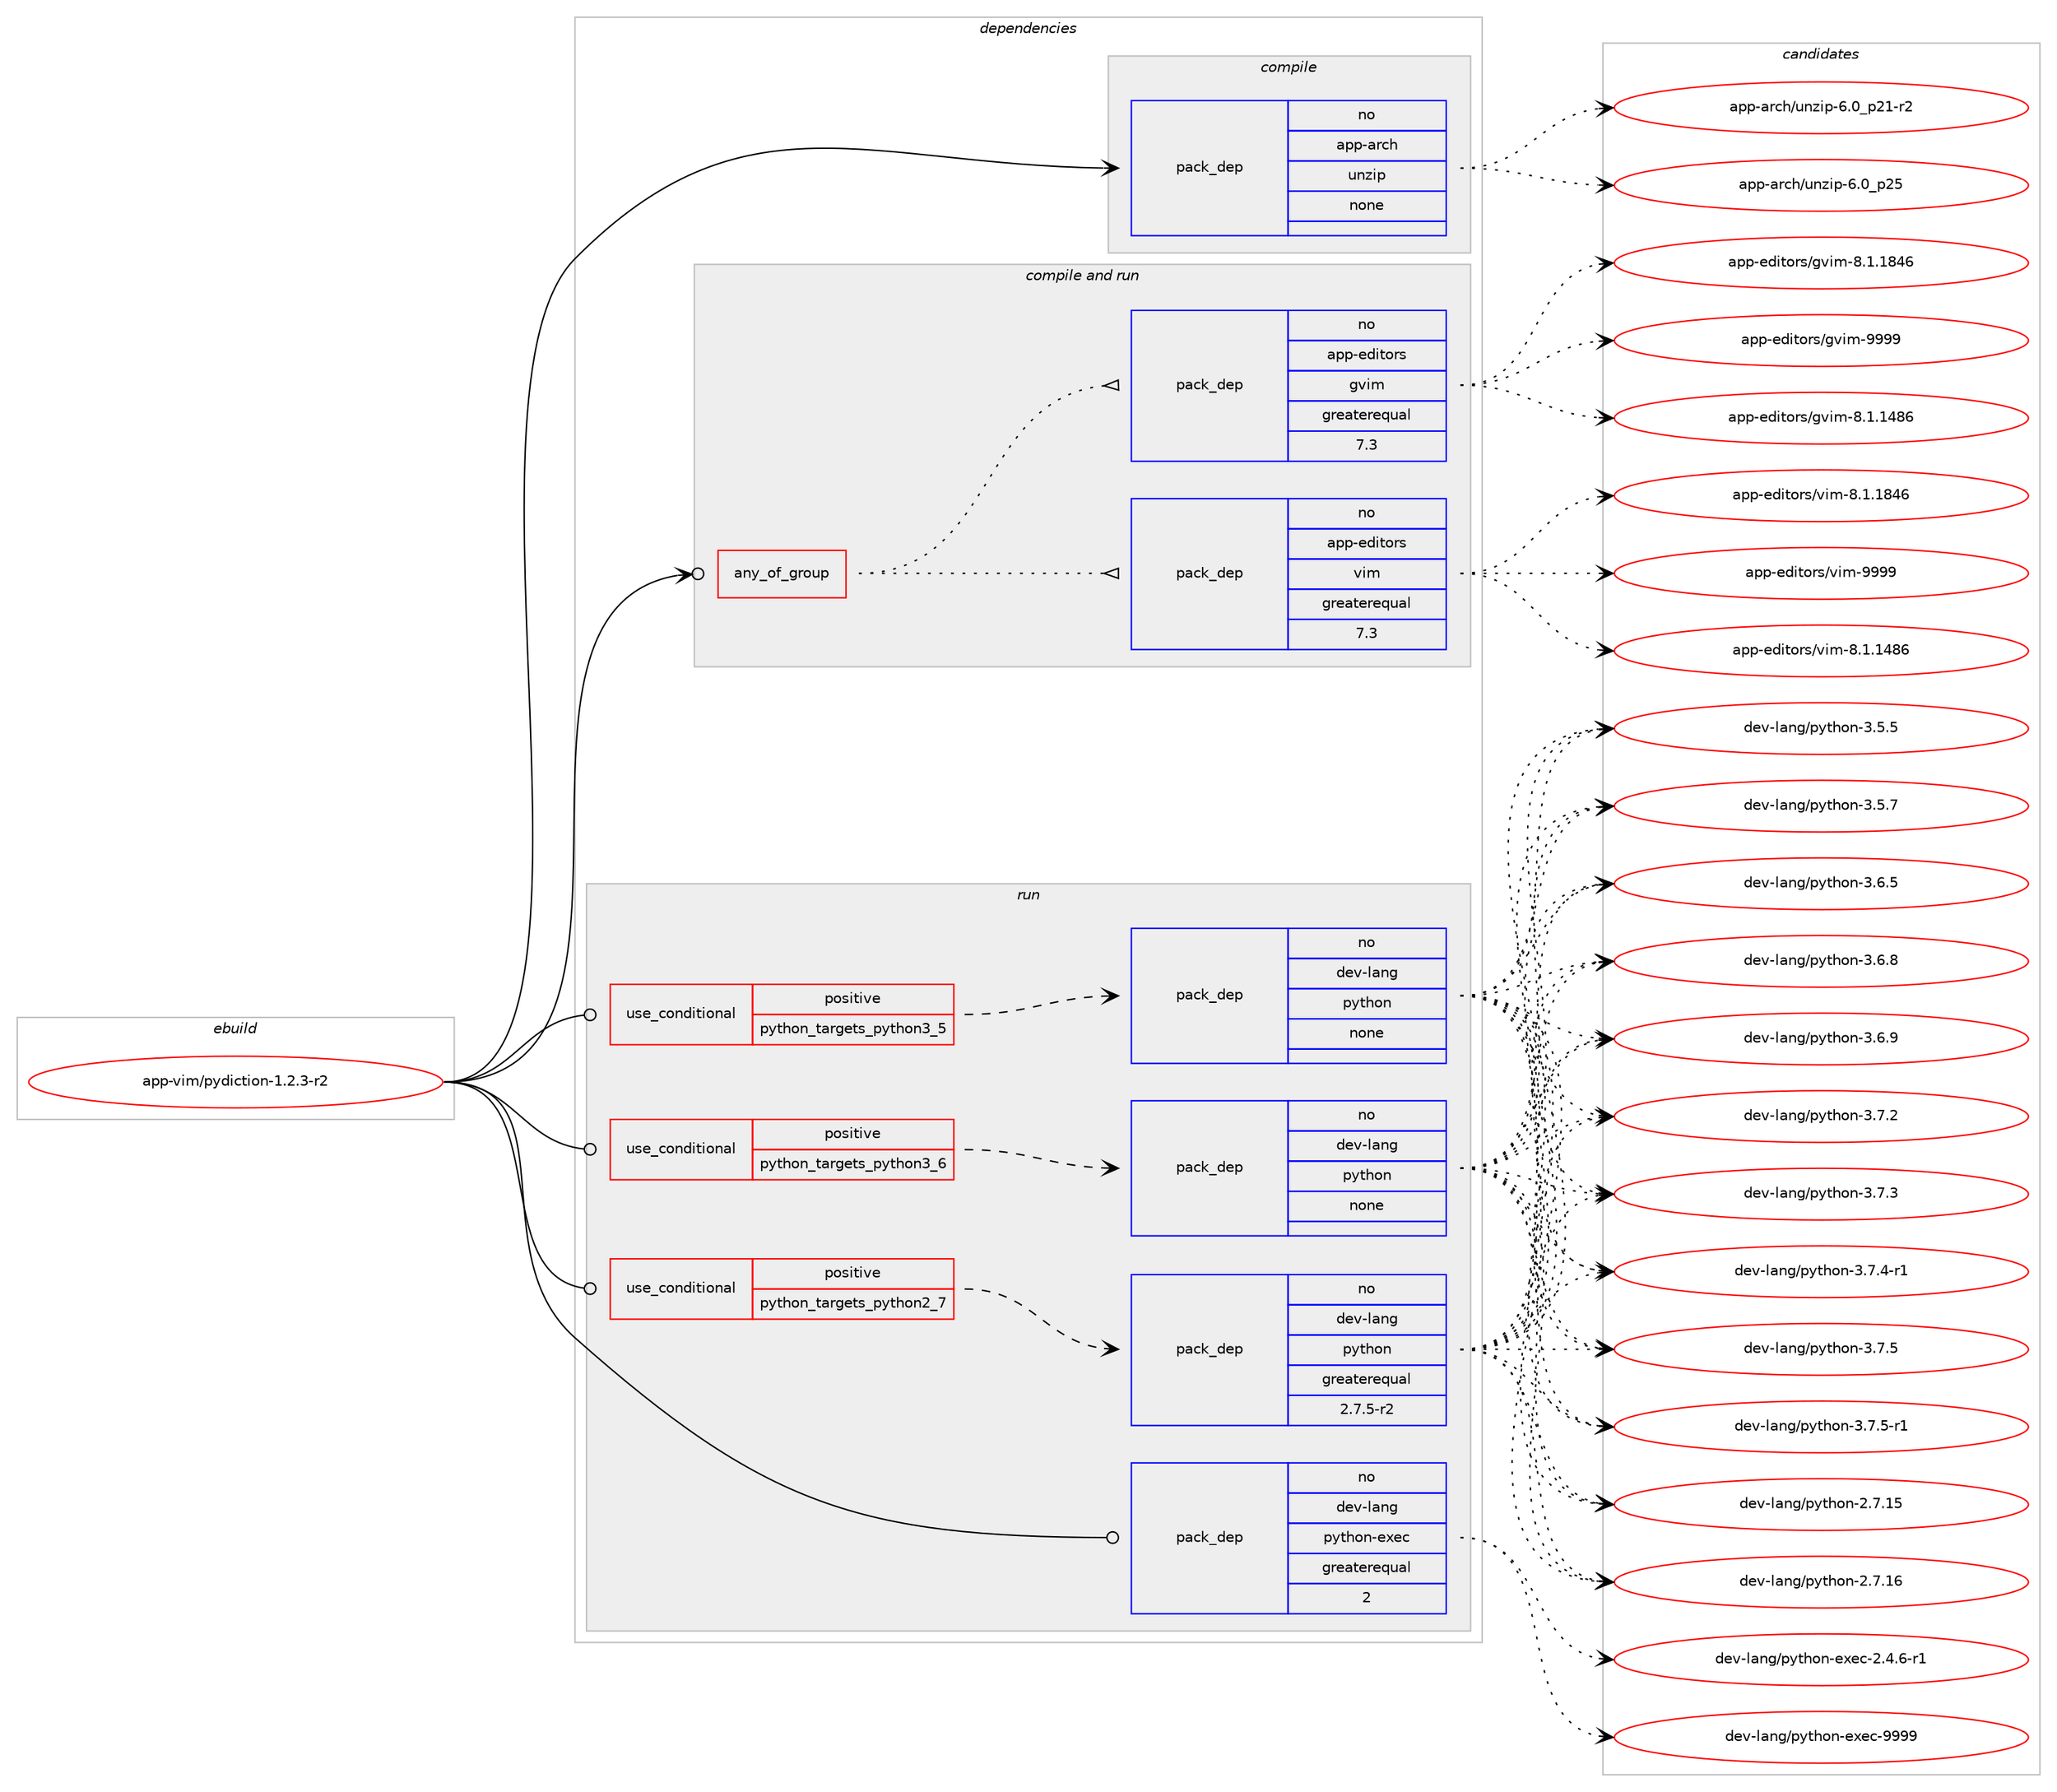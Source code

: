 digraph prolog {

# *************
# Graph options
# *************

newrank=true;
concentrate=true;
compound=true;
graph [rankdir=LR,fontname=Helvetica,fontsize=10,ranksep=1.5];#, ranksep=2.5, nodesep=0.2];
edge  [arrowhead=vee];
node  [fontname=Helvetica,fontsize=10];

# **********
# The ebuild
# **********

subgraph cluster_leftcol {
color=gray;
rank=same;
label=<<i>ebuild</i>>;
id [label="app-vim/pydiction-1.2.3-r2", color=red, width=4, href="../app-vim/pydiction-1.2.3-r2.svg"];
}

# ****************
# The dependencies
# ****************

subgraph cluster_midcol {
color=gray;
label=<<i>dependencies</i>>;
subgraph cluster_compile {
fillcolor="#eeeeee";
style=filled;
label=<<i>compile</i>>;
subgraph pack382477 {
dependency514146 [label=<<TABLE BORDER="0" CELLBORDER="1" CELLSPACING="0" CELLPADDING="4" WIDTH="220"><TR><TD ROWSPAN="6" CELLPADDING="30">pack_dep</TD></TR><TR><TD WIDTH="110">no</TD></TR><TR><TD>app-arch</TD></TR><TR><TD>unzip</TD></TR><TR><TD>none</TD></TR><TR><TD></TD></TR></TABLE>>, shape=none, color=blue];
}
id:e -> dependency514146:w [weight=20,style="solid",arrowhead="vee"];
}
subgraph cluster_compileandrun {
fillcolor="#eeeeee";
style=filled;
label=<<i>compile and run</i>>;
subgraph any9124 {
dependency514147 [label=<<TABLE BORDER="0" CELLBORDER="1" CELLSPACING="0" CELLPADDING="4"><TR><TD CELLPADDING="10">any_of_group</TD></TR></TABLE>>, shape=none, color=red];subgraph pack382478 {
dependency514148 [label=<<TABLE BORDER="0" CELLBORDER="1" CELLSPACING="0" CELLPADDING="4" WIDTH="220"><TR><TD ROWSPAN="6" CELLPADDING="30">pack_dep</TD></TR><TR><TD WIDTH="110">no</TD></TR><TR><TD>app-editors</TD></TR><TR><TD>vim</TD></TR><TR><TD>greaterequal</TD></TR><TR><TD>7.3</TD></TR></TABLE>>, shape=none, color=blue];
}
dependency514147:e -> dependency514148:w [weight=20,style="dotted",arrowhead="oinv"];
subgraph pack382479 {
dependency514149 [label=<<TABLE BORDER="0" CELLBORDER="1" CELLSPACING="0" CELLPADDING="4" WIDTH="220"><TR><TD ROWSPAN="6" CELLPADDING="30">pack_dep</TD></TR><TR><TD WIDTH="110">no</TD></TR><TR><TD>app-editors</TD></TR><TR><TD>gvim</TD></TR><TR><TD>greaterequal</TD></TR><TR><TD>7.3</TD></TR></TABLE>>, shape=none, color=blue];
}
dependency514147:e -> dependency514149:w [weight=20,style="dotted",arrowhead="oinv"];
}
id:e -> dependency514147:w [weight=20,style="solid",arrowhead="odotvee"];
}
subgraph cluster_run {
fillcolor="#eeeeee";
style=filled;
label=<<i>run</i>>;
subgraph cond122217 {
dependency514150 [label=<<TABLE BORDER="0" CELLBORDER="1" CELLSPACING="0" CELLPADDING="4"><TR><TD ROWSPAN="3" CELLPADDING="10">use_conditional</TD></TR><TR><TD>positive</TD></TR><TR><TD>python_targets_python2_7</TD></TR></TABLE>>, shape=none, color=red];
subgraph pack382480 {
dependency514151 [label=<<TABLE BORDER="0" CELLBORDER="1" CELLSPACING="0" CELLPADDING="4" WIDTH="220"><TR><TD ROWSPAN="6" CELLPADDING="30">pack_dep</TD></TR><TR><TD WIDTH="110">no</TD></TR><TR><TD>dev-lang</TD></TR><TR><TD>python</TD></TR><TR><TD>greaterequal</TD></TR><TR><TD>2.7.5-r2</TD></TR></TABLE>>, shape=none, color=blue];
}
dependency514150:e -> dependency514151:w [weight=20,style="dashed",arrowhead="vee"];
}
id:e -> dependency514150:w [weight=20,style="solid",arrowhead="odot"];
subgraph cond122218 {
dependency514152 [label=<<TABLE BORDER="0" CELLBORDER="1" CELLSPACING="0" CELLPADDING="4"><TR><TD ROWSPAN="3" CELLPADDING="10">use_conditional</TD></TR><TR><TD>positive</TD></TR><TR><TD>python_targets_python3_5</TD></TR></TABLE>>, shape=none, color=red];
subgraph pack382481 {
dependency514153 [label=<<TABLE BORDER="0" CELLBORDER="1" CELLSPACING="0" CELLPADDING="4" WIDTH="220"><TR><TD ROWSPAN="6" CELLPADDING="30">pack_dep</TD></TR><TR><TD WIDTH="110">no</TD></TR><TR><TD>dev-lang</TD></TR><TR><TD>python</TD></TR><TR><TD>none</TD></TR><TR><TD></TD></TR></TABLE>>, shape=none, color=blue];
}
dependency514152:e -> dependency514153:w [weight=20,style="dashed",arrowhead="vee"];
}
id:e -> dependency514152:w [weight=20,style="solid",arrowhead="odot"];
subgraph cond122219 {
dependency514154 [label=<<TABLE BORDER="0" CELLBORDER="1" CELLSPACING="0" CELLPADDING="4"><TR><TD ROWSPAN="3" CELLPADDING="10">use_conditional</TD></TR><TR><TD>positive</TD></TR><TR><TD>python_targets_python3_6</TD></TR></TABLE>>, shape=none, color=red];
subgraph pack382482 {
dependency514155 [label=<<TABLE BORDER="0" CELLBORDER="1" CELLSPACING="0" CELLPADDING="4" WIDTH="220"><TR><TD ROWSPAN="6" CELLPADDING="30">pack_dep</TD></TR><TR><TD WIDTH="110">no</TD></TR><TR><TD>dev-lang</TD></TR><TR><TD>python</TD></TR><TR><TD>none</TD></TR><TR><TD></TD></TR></TABLE>>, shape=none, color=blue];
}
dependency514154:e -> dependency514155:w [weight=20,style="dashed",arrowhead="vee"];
}
id:e -> dependency514154:w [weight=20,style="solid",arrowhead="odot"];
subgraph pack382483 {
dependency514156 [label=<<TABLE BORDER="0" CELLBORDER="1" CELLSPACING="0" CELLPADDING="4" WIDTH="220"><TR><TD ROWSPAN="6" CELLPADDING="30">pack_dep</TD></TR><TR><TD WIDTH="110">no</TD></TR><TR><TD>dev-lang</TD></TR><TR><TD>python-exec</TD></TR><TR><TD>greaterequal</TD></TR><TR><TD>2</TD></TR></TABLE>>, shape=none, color=blue];
}
id:e -> dependency514156:w [weight=20,style="solid",arrowhead="odot"];
}
}

# **************
# The candidates
# **************

subgraph cluster_choices {
rank=same;
color=gray;
label=<<i>candidates</i>>;

subgraph choice382477 {
color=black;
nodesep=1;
choice9711211245971149910447117110122105112455446489511250494511450 [label="app-arch/unzip-6.0_p21-r2", color=red, width=4,href="../app-arch/unzip-6.0_p21-r2.svg"];
choice971121124597114991044711711012210511245544648951125053 [label="app-arch/unzip-6.0_p25", color=red, width=4,href="../app-arch/unzip-6.0_p25.svg"];
dependency514146:e -> choice9711211245971149910447117110122105112455446489511250494511450:w [style=dotted,weight="100"];
dependency514146:e -> choice971121124597114991044711711012210511245544648951125053:w [style=dotted,weight="100"];
}
subgraph choice382478 {
color=black;
nodesep=1;
choice971121124510110010511611111411547118105109455646494649525654 [label="app-editors/vim-8.1.1486", color=red, width=4,href="../app-editors/vim-8.1.1486.svg"];
choice971121124510110010511611111411547118105109455646494649565254 [label="app-editors/vim-8.1.1846", color=red, width=4,href="../app-editors/vim-8.1.1846.svg"];
choice9711211245101100105116111114115471181051094557575757 [label="app-editors/vim-9999", color=red, width=4,href="../app-editors/vim-9999.svg"];
dependency514148:e -> choice971121124510110010511611111411547118105109455646494649525654:w [style=dotted,weight="100"];
dependency514148:e -> choice971121124510110010511611111411547118105109455646494649565254:w [style=dotted,weight="100"];
dependency514148:e -> choice9711211245101100105116111114115471181051094557575757:w [style=dotted,weight="100"];
}
subgraph choice382479 {
color=black;
nodesep=1;
choice971121124510110010511611111411547103118105109455646494649525654 [label="app-editors/gvim-8.1.1486", color=red, width=4,href="../app-editors/gvim-8.1.1486.svg"];
choice971121124510110010511611111411547103118105109455646494649565254 [label="app-editors/gvim-8.1.1846", color=red, width=4,href="../app-editors/gvim-8.1.1846.svg"];
choice9711211245101100105116111114115471031181051094557575757 [label="app-editors/gvim-9999", color=red, width=4,href="../app-editors/gvim-9999.svg"];
dependency514149:e -> choice971121124510110010511611111411547103118105109455646494649525654:w [style=dotted,weight="100"];
dependency514149:e -> choice971121124510110010511611111411547103118105109455646494649565254:w [style=dotted,weight="100"];
dependency514149:e -> choice9711211245101100105116111114115471031181051094557575757:w [style=dotted,weight="100"];
}
subgraph choice382480 {
color=black;
nodesep=1;
choice10010111845108971101034711212111610411111045504655464953 [label="dev-lang/python-2.7.15", color=red, width=4,href="../dev-lang/python-2.7.15.svg"];
choice10010111845108971101034711212111610411111045504655464954 [label="dev-lang/python-2.7.16", color=red, width=4,href="../dev-lang/python-2.7.16.svg"];
choice100101118451089711010347112121116104111110455146534653 [label="dev-lang/python-3.5.5", color=red, width=4,href="../dev-lang/python-3.5.5.svg"];
choice100101118451089711010347112121116104111110455146534655 [label="dev-lang/python-3.5.7", color=red, width=4,href="../dev-lang/python-3.5.7.svg"];
choice100101118451089711010347112121116104111110455146544653 [label="dev-lang/python-3.6.5", color=red, width=4,href="../dev-lang/python-3.6.5.svg"];
choice100101118451089711010347112121116104111110455146544656 [label="dev-lang/python-3.6.8", color=red, width=4,href="../dev-lang/python-3.6.8.svg"];
choice100101118451089711010347112121116104111110455146544657 [label="dev-lang/python-3.6.9", color=red, width=4,href="../dev-lang/python-3.6.9.svg"];
choice100101118451089711010347112121116104111110455146554650 [label="dev-lang/python-3.7.2", color=red, width=4,href="../dev-lang/python-3.7.2.svg"];
choice100101118451089711010347112121116104111110455146554651 [label="dev-lang/python-3.7.3", color=red, width=4,href="../dev-lang/python-3.7.3.svg"];
choice1001011184510897110103471121211161041111104551465546524511449 [label="dev-lang/python-3.7.4-r1", color=red, width=4,href="../dev-lang/python-3.7.4-r1.svg"];
choice100101118451089711010347112121116104111110455146554653 [label="dev-lang/python-3.7.5", color=red, width=4,href="../dev-lang/python-3.7.5.svg"];
choice1001011184510897110103471121211161041111104551465546534511449 [label="dev-lang/python-3.7.5-r1", color=red, width=4,href="../dev-lang/python-3.7.5-r1.svg"];
dependency514151:e -> choice10010111845108971101034711212111610411111045504655464953:w [style=dotted,weight="100"];
dependency514151:e -> choice10010111845108971101034711212111610411111045504655464954:w [style=dotted,weight="100"];
dependency514151:e -> choice100101118451089711010347112121116104111110455146534653:w [style=dotted,weight="100"];
dependency514151:e -> choice100101118451089711010347112121116104111110455146534655:w [style=dotted,weight="100"];
dependency514151:e -> choice100101118451089711010347112121116104111110455146544653:w [style=dotted,weight="100"];
dependency514151:e -> choice100101118451089711010347112121116104111110455146544656:w [style=dotted,weight="100"];
dependency514151:e -> choice100101118451089711010347112121116104111110455146544657:w [style=dotted,weight="100"];
dependency514151:e -> choice100101118451089711010347112121116104111110455146554650:w [style=dotted,weight="100"];
dependency514151:e -> choice100101118451089711010347112121116104111110455146554651:w [style=dotted,weight="100"];
dependency514151:e -> choice1001011184510897110103471121211161041111104551465546524511449:w [style=dotted,weight="100"];
dependency514151:e -> choice100101118451089711010347112121116104111110455146554653:w [style=dotted,weight="100"];
dependency514151:e -> choice1001011184510897110103471121211161041111104551465546534511449:w [style=dotted,weight="100"];
}
subgraph choice382481 {
color=black;
nodesep=1;
choice10010111845108971101034711212111610411111045504655464953 [label="dev-lang/python-2.7.15", color=red, width=4,href="../dev-lang/python-2.7.15.svg"];
choice10010111845108971101034711212111610411111045504655464954 [label="dev-lang/python-2.7.16", color=red, width=4,href="../dev-lang/python-2.7.16.svg"];
choice100101118451089711010347112121116104111110455146534653 [label="dev-lang/python-3.5.5", color=red, width=4,href="../dev-lang/python-3.5.5.svg"];
choice100101118451089711010347112121116104111110455146534655 [label="dev-lang/python-3.5.7", color=red, width=4,href="../dev-lang/python-3.5.7.svg"];
choice100101118451089711010347112121116104111110455146544653 [label="dev-lang/python-3.6.5", color=red, width=4,href="../dev-lang/python-3.6.5.svg"];
choice100101118451089711010347112121116104111110455146544656 [label="dev-lang/python-3.6.8", color=red, width=4,href="../dev-lang/python-3.6.8.svg"];
choice100101118451089711010347112121116104111110455146544657 [label="dev-lang/python-3.6.9", color=red, width=4,href="../dev-lang/python-3.6.9.svg"];
choice100101118451089711010347112121116104111110455146554650 [label="dev-lang/python-3.7.2", color=red, width=4,href="../dev-lang/python-3.7.2.svg"];
choice100101118451089711010347112121116104111110455146554651 [label="dev-lang/python-3.7.3", color=red, width=4,href="../dev-lang/python-3.7.3.svg"];
choice1001011184510897110103471121211161041111104551465546524511449 [label="dev-lang/python-3.7.4-r1", color=red, width=4,href="../dev-lang/python-3.7.4-r1.svg"];
choice100101118451089711010347112121116104111110455146554653 [label="dev-lang/python-3.7.5", color=red, width=4,href="../dev-lang/python-3.7.5.svg"];
choice1001011184510897110103471121211161041111104551465546534511449 [label="dev-lang/python-3.7.5-r1", color=red, width=4,href="../dev-lang/python-3.7.5-r1.svg"];
dependency514153:e -> choice10010111845108971101034711212111610411111045504655464953:w [style=dotted,weight="100"];
dependency514153:e -> choice10010111845108971101034711212111610411111045504655464954:w [style=dotted,weight="100"];
dependency514153:e -> choice100101118451089711010347112121116104111110455146534653:w [style=dotted,weight="100"];
dependency514153:e -> choice100101118451089711010347112121116104111110455146534655:w [style=dotted,weight="100"];
dependency514153:e -> choice100101118451089711010347112121116104111110455146544653:w [style=dotted,weight="100"];
dependency514153:e -> choice100101118451089711010347112121116104111110455146544656:w [style=dotted,weight="100"];
dependency514153:e -> choice100101118451089711010347112121116104111110455146544657:w [style=dotted,weight="100"];
dependency514153:e -> choice100101118451089711010347112121116104111110455146554650:w [style=dotted,weight="100"];
dependency514153:e -> choice100101118451089711010347112121116104111110455146554651:w [style=dotted,weight="100"];
dependency514153:e -> choice1001011184510897110103471121211161041111104551465546524511449:w [style=dotted,weight="100"];
dependency514153:e -> choice100101118451089711010347112121116104111110455146554653:w [style=dotted,weight="100"];
dependency514153:e -> choice1001011184510897110103471121211161041111104551465546534511449:w [style=dotted,weight="100"];
}
subgraph choice382482 {
color=black;
nodesep=1;
choice10010111845108971101034711212111610411111045504655464953 [label="dev-lang/python-2.7.15", color=red, width=4,href="../dev-lang/python-2.7.15.svg"];
choice10010111845108971101034711212111610411111045504655464954 [label="dev-lang/python-2.7.16", color=red, width=4,href="../dev-lang/python-2.7.16.svg"];
choice100101118451089711010347112121116104111110455146534653 [label="dev-lang/python-3.5.5", color=red, width=4,href="../dev-lang/python-3.5.5.svg"];
choice100101118451089711010347112121116104111110455146534655 [label="dev-lang/python-3.5.7", color=red, width=4,href="../dev-lang/python-3.5.7.svg"];
choice100101118451089711010347112121116104111110455146544653 [label="dev-lang/python-3.6.5", color=red, width=4,href="../dev-lang/python-3.6.5.svg"];
choice100101118451089711010347112121116104111110455146544656 [label="dev-lang/python-3.6.8", color=red, width=4,href="../dev-lang/python-3.6.8.svg"];
choice100101118451089711010347112121116104111110455146544657 [label="dev-lang/python-3.6.9", color=red, width=4,href="../dev-lang/python-3.6.9.svg"];
choice100101118451089711010347112121116104111110455146554650 [label="dev-lang/python-3.7.2", color=red, width=4,href="../dev-lang/python-3.7.2.svg"];
choice100101118451089711010347112121116104111110455146554651 [label="dev-lang/python-3.7.3", color=red, width=4,href="../dev-lang/python-3.7.3.svg"];
choice1001011184510897110103471121211161041111104551465546524511449 [label="dev-lang/python-3.7.4-r1", color=red, width=4,href="../dev-lang/python-3.7.4-r1.svg"];
choice100101118451089711010347112121116104111110455146554653 [label="dev-lang/python-3.7.5", color=red, width=4,href="../dev-lang/python-3.7.5.svg"];
choice1001011184510897110103471121211161041111104551465546534511449 [label="dev-lang/python-3.7.5-r1", color=red, width=4,href="../dev-lang/python-3.7.5-r1.svg"];
dependency514155:e -> choice10010111845108971101034711212111610411111045504655464953:w [style=dotted,weight="100"];
dependency514155:e -> choice10010111845108971101034711212111610411111045504655464954:w [style=dotted,weight="100"];
dependency514155:e -> choice100101118451089711010347112121116104111110455146534653:w [style=dotted,weight="100"];
dependency514155:e -> choice100101118451089711010347112121116104111110455146534655:w [style=dotted,weight="100"];
dependency514155:e -> choice100101118451089711010347112121116104111110455146544653:w [style=dotted,weight="100"];
dependency514155:e -> choice100101118451089711010347112121116104111110455146544656:w [style=dotted,weight="100"];
dependency514155:e -> choice100101118451089711010347112121116104111110455146544657:w [style=dotted,weight="100"];
dependency514155:e -> choice100101118451089711010347112121116104111110455146554650:w [style=dotted,weight="100"];
dependency514155:e -> choice100101118451089711010347112121116104111110455146554651:w [style=dotted,weight="100"];
dependency514155:e -> choice1001011184510897110103471121211161041111104551465546524511449:w [style=dotted,weight="100"];
dependency514155:e -> choice100101118451089711010347112121116104111110455146554653:w [style=dotted,weight="100"];
dependency514155:e -> choice1001011184510897110103471121211161041111104551465546534511449:w [style=dotted,weight="100"];
}
subgraph choice382483 {
color=black;
nodesep=1;
choice10010111845108971101034711212111610411111045101120101994550465246544511449 [label="dev-lang/python-exec-2.4.6-r1", color=red, width=4,href="../dev-lang/python-exec-2.4.6-r1.svg"];
choice10010111845108971101034711212111610411111045101120101994557575757 [label="dev-lang/python-exec-9999", color=red, width=4,href="../dev-lang/python-exec-9999.svg"];
dependency514156:e -> choice10010111845108971101034711212111610411111045101120101994550465246544511449:w [style=dotted,weight="100"];
dependency514156:e -> choice10010111845108971101034711212111610411111045101120101994557575757:w [style=dotted,weight="100"];
}
}

}
